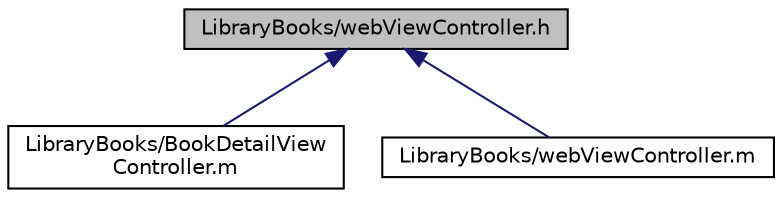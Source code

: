 digraph "LibraryBooks/webViewController.h"
{
  edge [fontname="Helvetica",fontsize="10",labelfontname="Helvetica",labelfontsize="10"];
  node [fontname="Helvetica",fontsize="10",shape=record];
  Node1 [label="LibraryBooks/webViewController.h",height=0.2,width=0.4,color="black", fillcolor="grey75", style="filled", fontcolor="black"];
  Node1 -> Node2 [dir="back",color="midnightblue",fontsize="10",style="solid",fontname="Helvetica"];
  Node2 [label="LibraryBooks/BookDetailView\lController.m",height=0.2,width=0.4,color="black", fillcolor="white", style="filled",URL="$_book_detail_view_controller_8m.html"];
  Node1 -> Node3 [dir="back",color="midnightblue",fontsize="10",style="solid",fontname="Helvetica"];
  Node3 [label="LibraryBooks/webViewController.m",height=0.2,width=0.4,color="black", fillcolor="white", style="filled",URL="$web_view_controller_8m.html"];
}
